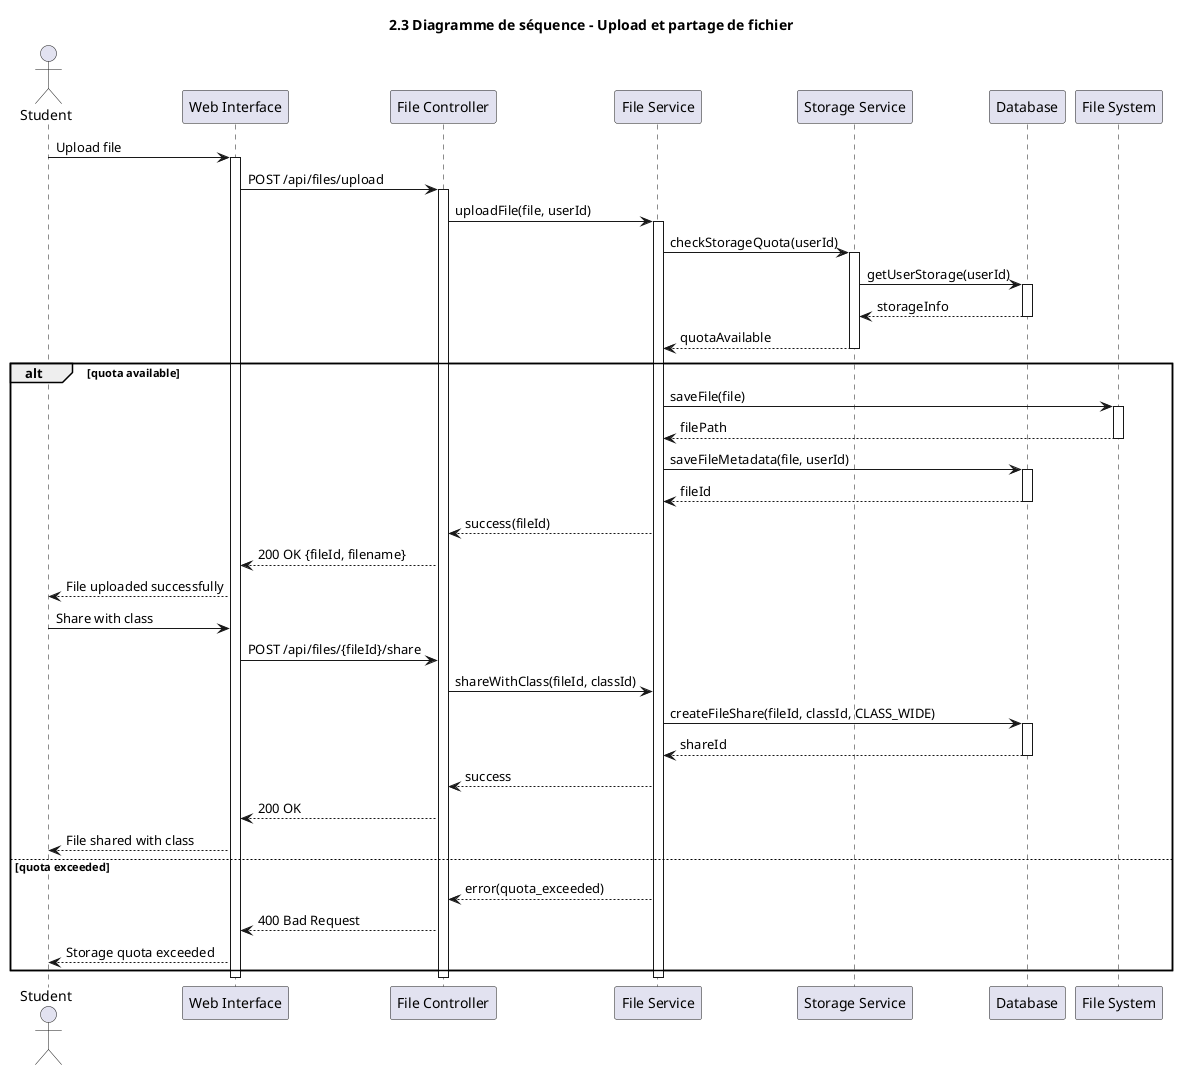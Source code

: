 @startuml
!define TITLE 2.3 Diagramme de séquence - Upload et partage de fichier
title TITLE

actor Student as S
participant "Web Interface" as UI
participant "File Controller" as FC
participant "File Service" as FS
participant "Storage Service" as SS
participant "Database" as DB
participant "File System" as FSYS

S -> UI : Upload file
activate UI

UI -> FC : POST /api/files/upload
activate FC

FC -> FS : uploadFile(file, userId)
activate FS

FS -> SS : checkStorageQuota(userId)
activate SS
SS -> DB : getUserStorage(userId)
activate DB
DB --> SS : storageInfo
deactivate DB
SS --> FS : quotaAvailable
deactivate SS

alt quota available
    FS -> FSYS : saveFile(file)
    activate FSYS
    FSYS --> FS : filePath
    deactivate FSYS
    
    FS -> DB : saveFileMetadata(file, userId)
    activate DB
    DB --> FS : fileId
    deactivate DB
    
    FS --> FC : success(fileId)
    FC --> UI : 200 OK {fileId, filename}
    UI --> S : File uploaded successfully
    
    S -> UI : Share with class
    UI -> FC : POST /api/files/{fileId}/share
    FC -> FS : shareWithClass(fileId, classId)
    FS -> DB : createFileShare(fileId, classId, CLASS_WIDE)
    activate DB
    DB --> FS : shareId
    deactivate DB
    FS --> FC : success
    FC --> UI : 200 OK
    UI --> S : File shared with class
    
else quota exceeded
    FS --> FC : error(quota_exceeded)
    FC --> UI : 400 Bad Request
    UI --> S : Storage quota exceeded
end

deactivate FS
deactivate FC
deactivate UI

@enduml
